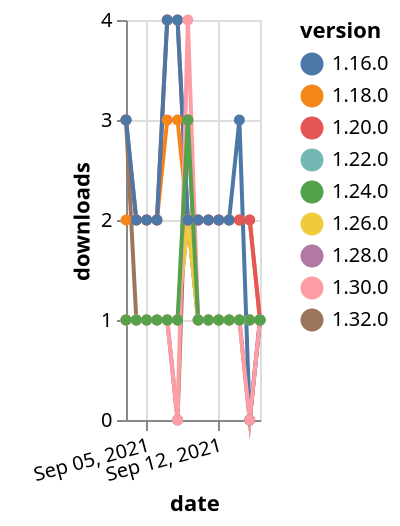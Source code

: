 {"$schema": "https://vega.github.io/schema/vega-lite/v5.json", "description": "A simple bar chart with embedded data.", "data": {"values": [{"date": "2021-09-03", "total": 2687, "delta": 2, "version": "1.18.0"}, {"date": "2021-09-04", "total": 2689, "delta": 2, "version": "1.18.0"}, {"date": "2021-09-05", "total": 2691, "delta": 2, "version": "1.18.0"}, {"date": "2021-09-06", "total": 2693, "delta": 2, "version": "1.18.0"}, {"date": "2021-09-07", "total": 2696, "delta": 3, "version": "1.18.0"}, {"date": "2021-09-08", "total": 2699, "delta": 3, "version": "1.18.0"}, {"date": "2021-09-09", "total": 2701, "delta": 2, "version": "1.18.0"}, {"date": "2021-09-10", "total": 2703, "delta": 2, "version": "1.18.0"}, {"date": "2021-09-11", "total": 2705, "delta": 2, "version": "1.18.0"}, {"date": "2021-09-12", "total": 2707, "delta": 2, "version": "1.18.0"}, {"date": "2021-09-13", "total": 2709, "delta": 2, "version": "1.18.0"}, {"date": "2021-09-14", "total": 2711, "delta": 2, "version": "1.18.0"}, {"date": "2021-09-15", "total": 2713, "delta": 2, "version": "1.18.0"}, {"date": "2021-09-16", "total": 2714, "delta": 1, "version": "1.18.0"}, {"date": "2021-09-03", "total": 121, "delta": 3, "version": "1.32.0"}, {"date": "2021-09-04", "total": 122, "delta": 1, "version": "1.32.0"}, {"date": "2021-09-05", "total": 123, "delta": 1, "version": "1.32.0"}, {"date": "2021-09-06", "total": 124, "delta": 1, "version": "1.32.0"}, {"date": "2021-09-07", "total": 125, "delta": 1, "version": "1.32.0"}, {"date": "2021-09-08", "total": 125, "delta": 0, "version": "1.32.0"}, {"date": "2021-09-09", "total": 128, "delta": 3, "version": "1.32.0"}, {"date": "2021-09-10", "total": 129, "delta": 1, "version": "1.32.0"}, {"date": "2021-09-11", "total": 130, "delta": 1, "version": "1.32.0"}, {"date": "2021-09-12", "total": 131, "delta": 1, "version": "1.32.0"}, {"date": "2021-09-13", "total": 132, "delta": 1, "version": "1.32.0"}, {"date": "2021-09-14", "total": 133, "delta": 1, "version": "1.32.0"}, {"date": "2021-09-15", "total": 133, "delta": 0, "version": "1.32.0"}, {"date": "2021-09-16", "total": 134, "delta": 1, "version": "1.32.0"}, {"date": "2021-09-03", "total": 231, "delta": 1, "version": "1.22.0"}, {"date": "2021-09-04", "total": 232, "delta": 1, "version": "1.22.0"}, {"date": "2021-09-05", "total": 233, "delta": 1, "version": "1.22.0"}, {"date": "2021-09-06", "total": 234, "delta": 1, "version": "1.22.0"}, {"date": "2021-09-07", "total": 235, "delta": 1, "version": "1.22.0"}, {"date": "2021-09-08", "total": 236, "delta": 1, "version": "1.22.0"}, {"date": "2021-09-09", "total": 238, "delta": 2, "version": "1.22.0"}, {"date": "2021-09-10", "total": 239, "delta": 1, "version": "1.22.0"}, {"date": "2021-09-11", "total": 240, "delta": 1, "version": "1.22.0"}, {"date": "2021-09-12", "total": 241, "delta": 1, "version": "1.22.0"}, {"date": "2021-09-13", "total": 242, "delta": 1, "version": "1.22.0"}, {"date": "2021-09-14", "total": 243, "delta": 1, "version": "1.22.0"}, {"date": "2021-09-15", "total": 244, "delta": 1, "version": "1.22.0"}, {"date": "2021-09-16", "total": 245, "delta": 1, "version": "1.22.0"}, {"date": "2021-09-03", "total": 149, "delta": 1, "version": "1.28.0"}, {"date": "2021-09-04", "total": 150, "delta": 1, "version": "1.28.0"}, {"date": "2021-09-05", "total": 151, "delta": 1, "version": "1.28.0"}, {"date": "2021-09-06", "total": 152, "delta": 1, "version": "1.28.0"}, {"date": "2021-09-07", "total": 153, "delta": 1, "version": "1.28.0"}, {"date": "2021-09-08", "total": 154, "delta": 1, "version": "1.28.0"}, {"date": "2021-09-09", "total": 156, "delta": 2, "version": "1.28.0"}, {"date": "2021-09-10", "total": 157, "delta": 1, "version": "1.28.0"}, {"date": "2021-09-11", "total": 158, "delta": 1, "version": "1.28.0"}, {"date": "2021-09-12", "total": 159, "delta": 1, "version": "1.28.0"}, {"date": "2021-09-13", "total": 160, "delta": 1, "version": "1.28.0"}, {"date": "2021-09-14", "total": 161, "delta": 1, "version": "1.28.0"}, {"date": "2021-09-15", "total": 162, "delta": 1, "version": "1.28.0"}, {"date": "2021-09-16", "total": 163, "delta": 1, "version": "1.28.0"}, {"date": "2021-09-03", "total": 174, "delta": 1, "version": "1.26.0"}, {"date": "2021-09-04", "total": 175, "delta": 1, "version": "1.26.0"}, {"date": "2021-09-05", "total": 176, "delta": 1, "version": "1.26.0"}, {"date": "2021-09-06", "total": 177, "delta": 1, "version": "1.26.0"}, {"date": "2021-09-07", "total": 178, "delta": 1, "version": "1.26.0"}, {"date": "2021-09-08", "total": 179, "delta": 1, "version": "1.26.0"}, {"date": "2021-09-09", "total": 181, "delta": 2, "version": "1.26.0"}, {"date": "2021-09-10", "total": 182, "delta": 1, "version": "1.26.0"}, {"date": "2021-09-11", "total": 183, "delta": 1, "version": "1.26.0"}, {"date": "2021-09-12", "total": 184, "delta": 1, "version": "1.26.0"}, {"date": "2021-09-13", "total": 185, "delta": 1, "version": "1.26.0"}, {"date": "2021-09-14", "total": 186, "delta": 1, "version": "1.26.0"}, {"date": "2021-09-15", "total": 187, "delta": 1, "version": "1.26.0"}, {"date": "2021-09-16", "total": 188, "delta": 1, "version": "1.26.0"}, {"date": "2021-09-03", "total": 2506, "delta": 3, "version": "1.20.0"}, {"date": "2021-09-04", "total": 2508, "delta": 2, "version": "1.20.0"}, {"date": "2021-09-05", "total": 2510, "delta": 2, "version": "1.20.0"}, {"date": "2021-09-06", "total": 2512, "delta": 2, "version": "1.20.0"}, {"date": "2021-09-07", "total": 2516, "delta": 4, "version": "1.20.0"}, {"date": "2021-09-08", "total": 2520, "delta": 4, "version": "1.20.0"}, {"date": "2021-09-09", "total": 2522, "delta": 2, "version": "1.20.0"}, {"date": "2021-09-10", "total": 2524, "delta": 2, "version": "1.20.0"}, {"date": "2021-09-11", "total": 2526, "delta": 2, "version": "1.20.0"}, {"date": "2021-09-12", "total": 2528, "delta": 2, "version": "1.20.0"}, {"date": "2021-09-13", "total": 2530, "delta": 2, "version": "1.20.0"}, {"date": "2021-09-14", "total": 2532, "delta": 2, "version": "1.20.0"}, {"date": "2021-09-15", "total": 2534, "delta": 2, "version": "1.20.0"}, {"date": "2021-09-16", "total": 2535, "delta": 1, "version": "1.20.0"}, {"date": "2021-09-03", "total": 3229, "delta": 3, "version": "1.16.0"}, {"date": "2021-09-04", "total": 3231, "delta": 2, "version": "1.16.0"}, {"date": "2021-09-05", "total": 3233, "delta": 2, "version": "1.16.0"}, {"date": "2021-09-06", "total": 3235, "delta": 2, "version": "1.16.0"}, {"date": "2021-09-07", "total": 3239, "delta": 4, "version": "1.16.0"}, {"date": "2021-09-08", "total": 3243, "delta": 4, "version": "1.16.0"}, {"date": "2021-09-09", "total": 3245, "delta": 2, "version": "1.16.0"}, {"date": "2021-09-10", "total": 3247, "delta": 2, "version": "1.16.0"}, {"date": "2021-09-11", "total": 3249, "delta": 2, "version": "1.16.0"}, {"date": "2021-09-12", "total": 3251, "delta": 2, "version": "1.16.0"}, {"date": "2021-09-13", "total": 3253, "delta": 2, "version": "1.16.0"}, {"date": "2021-09-14", "total": 3256, "delta": 3, "version": "1.16.0"}, {"date": "2021-09-15", "total": 3256, "delta": 0, "version": "1.16.0"}, {"date": "2021-09-16", "total": 3257, "delta": 1, "version": "1.16.0"}, {"date": "2021-09-03", "total": 173, "delta": 1, "version": "1.30.0"}, {"date": "2021-09-04", "total": 174, "delta": 1, "version": "1.30.0"}, {"date": "2021-09-05", "total": 175, "delta": 1, "version": "1.30.0"}, {"date": "2021-09-06", "total": 176, "delta": 1, "version": "1.30.0"}, {"date": "2021-09-07", "total": 177, "delta": 1, "version": "1.30.0"}, {"date": "2021-09-08", "total": 177, "delta": 0, "version": "1.30.0"}, {"date": "2021-09-09", "total": 181, "delta": 4, "version": "1.30.0"}, {"date": "2021-09-10", "total": 182, "delta": 1, "version": "1.30.0"}, {"date": "2021-09-11", "total": 183, "delta": 1, "version": "1.30.0"}, {"date": "2021-09-12", "total": 184, "delta": 1, "version": "1.30.0"}, {"date": "2021-09-13", "total": 185, "delta": 1, "version": "1.30.0"}, {"date": "2021-09-14", "total": 186, "delta": 1, "version": "1.30.0"}, {"date": "2021-09-15", "total": 186, "delta": 0, "version": "1.30.0"}, {"date": "2021-09-16", "total": 187, "delta": 1, "version": "1.30.0"}, {"date": "2021-09-03", "total": 318, "delta": 1, "version": "1.24.0"}, {"date": "2021-09-04", "total": 319, "delta": 1, "version": "1.24.0"}, {"date": "2021-09-05", "total": 320, "delta": 1, "version": "1.24.0"}, {"date": "2021-09-06", "total": 321, "delta": 1, "version": "1.24.0"}, {"date": "2021-09-07", "total": 322, "delta": 1, "version": "1.24.0"}, {"date": "2021-09-08", "total": 323, "delta": 1, "version": "1.24.0"}, {"date": "2021-09-09", "total": 326, "delta": 3, "version": "1.24.0"}, {"date": "2021-09-10", "total": 327, "delta": 1, "version": "1.24.0"}, {"date": "2021-09-11", "total": 328, "delta": 1, "version": "1.24.0"}, {"date": "2021-09-12", "total": 329, "delta": 1, "version": "1.24.0"}, {"date": "2021-09-13", "total": 330, "delta": 1, "version": "1.24.0"}, {"date": "2021-09-14", "total": 331, "delta": 1, "version": "1.24.0"}, {"date": "2021-09-15", "total": 332, "delta": 1, "version": "1.24.0"}, {"date": "2021-09-16", "total": 333, "delta": 1, "version": "1.24.0"}]}, "width": "container", "mark": {"type": "line", "point": {"filled": true}}, "encoding": {"x": {"field": "date", "type": "temporal", "timeUnit": "yearmonthdate", "title": "date", "axis": {"labelAngle": -15}}, "y": {"field": "delta", "type": "quantitative", "title": "downloads"}, "color": {"field": "version", "type": "nominal"}, "tooltip": {"field": "delta"}}}